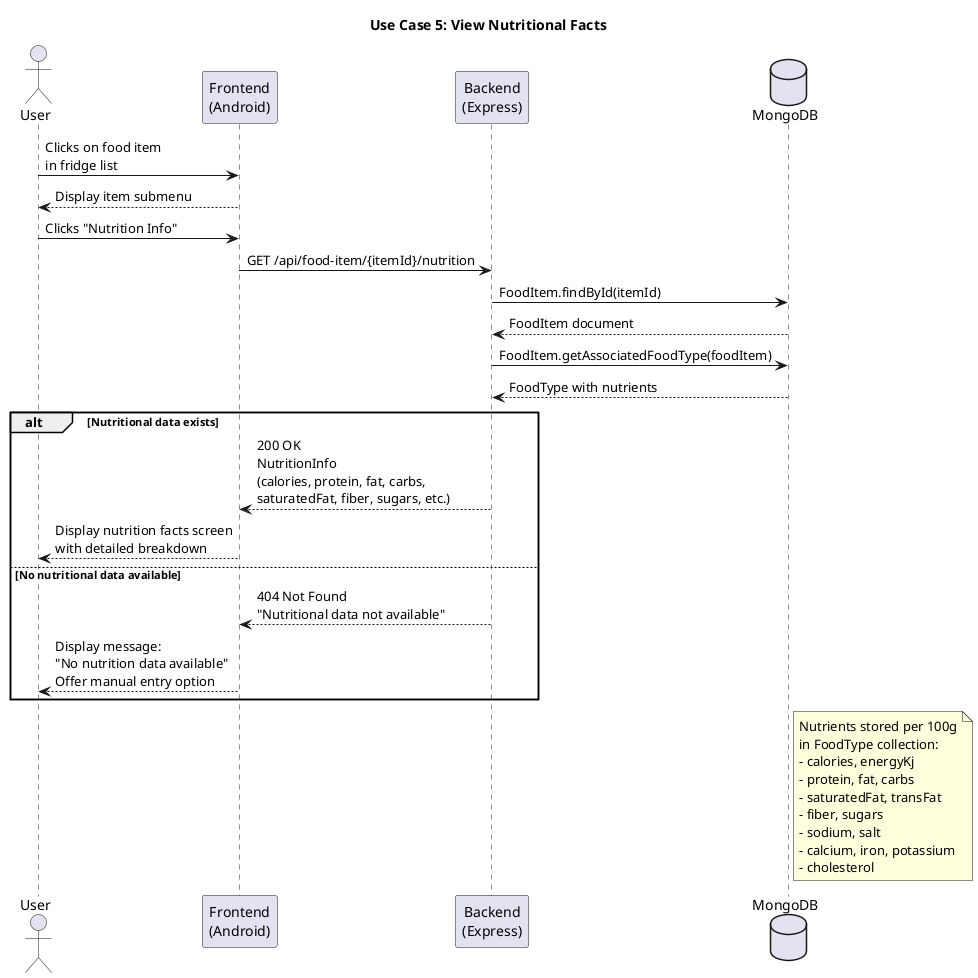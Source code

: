 @startuml
title Use Case 5: View Nutritional Facts

actor User
participant "Frontend\n(Android)" as Frontend
participant "Backend\n(Express)" as Backend
database "MongoDB" as DB

User -> Frontend: Clicks on food item\nin fridge list
Frontend --> User: Display item submenu
User -> Frontend: Clicks "Nutrition Info"

Frontend -> Backend: GET /api/food-item/{itemId}/nutrition

Backend -> DB: FoodItem.findById(itemId)
DB --> Backend: FoodItem document

Backend -> DB: FoodItem.getAssociatedFoodType(foodItem)
DB --> Backend: FoodType with nutrients

alt Nutritional data exists
    Backend --> Frontend: 200 OK\nNutritionInfo\n(calories, protein, fat, carbs,\nsaturatedFat, fiber, sugars, etc.)

    Frontend --> User: Display nutrition facts screen\nwith detailed breakdown

else No nutritional data available
    Backend --> Frontend: 404 Not Found\n"Nutritional data not available"
    Frontend --> User: Display message:\n"No nutrition data available"\nOffer manual entry option
end

note right of DB
  Nutrients stored per 100g
  in FoodType collection:
  - calories, energyKj
  - protein, fat, carbs
  - saturatedFat, transFat
  - fiber, sugars
  - sodium, salt
  - calcium, iron, potassium
  - cholesterol
end note

@enduml
